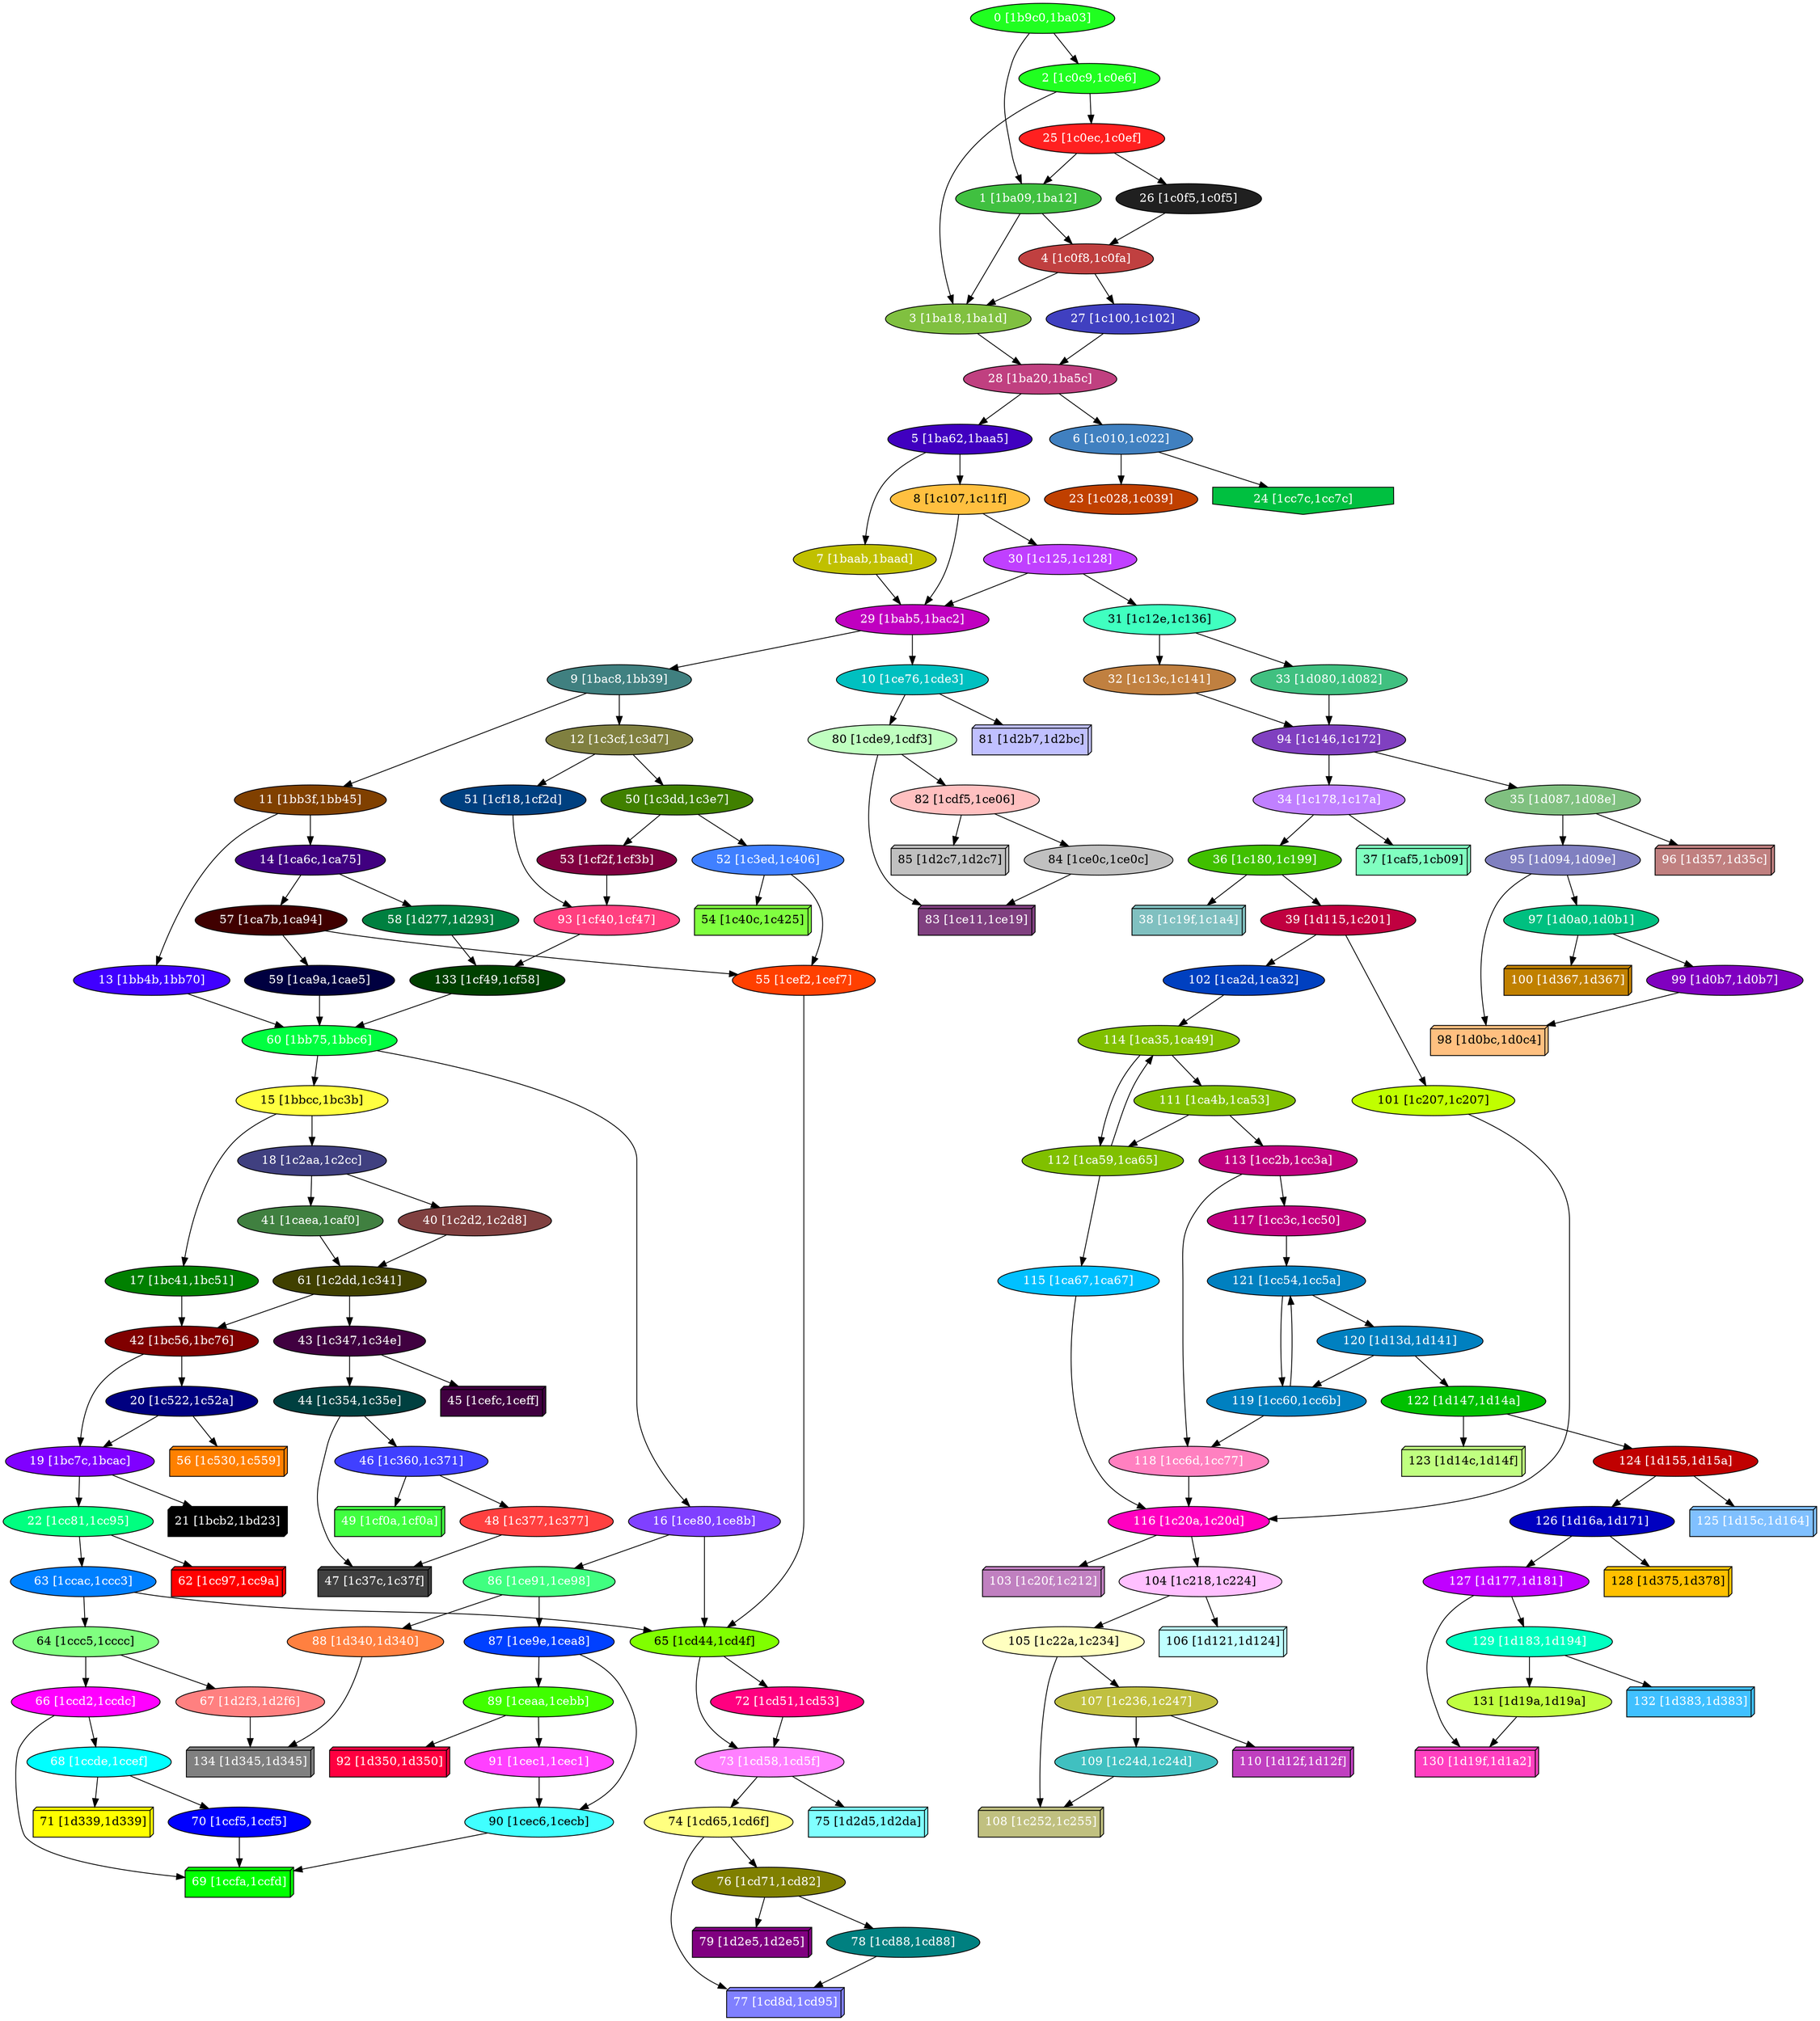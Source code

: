 diGraph libnss3{
	libnss3_0  [style=filled fillcolor="#20FF20" fontcolor="#ffffff" shape=oval label="0 [1b9c0,1ba03]"]
	libnss3_1  [style=filled fillcolor="#40C040" fontcolor="#ffffff" shape=oval label="1 [1ba09,1ba12]"]
	libnss3_2  [style=filled fillcolor="#20FF20" fontcolor="#ffffff" shape=oval label="2 [1c0c9,1c0e6]"]
	libnss3_3  [style=filled fillcolor="#80C040" fontcolor="#ffffff" shape=oval label="3 [1ba18,1ba1d]"]
	libnss3_4  [style=filled fillcolor="#C04040" fontcolor="#ffffff" shape=oval label="4 [1c0f8,1c0fa]"]
	libnss3_5  [style=filled fillcolor="#4000C0" fontcolor="#ffffff" shape=oval label="5 [1ba62,1baa5]"]
	libnss3_6  [style=filled fillcolor="#4080C0" fontcolor="#ffffff" shape=oval label="6 [1c010,1c022]"]
	libnss3_7  [style=filled fillcolor="#C0C000" fontcolor="#ffffff" shape=oval label="7 [1baab,1baad]"]
	libnss3_8  [style=filled fillcolor="#FFC040" fontcolor="#000000" shape=oval label="8 [1c107,1c11f]"]
	libnss3_9  [style=filled fillcolor="#408080" fontcolor="#ffffff" shape=oval label="9 [1bac8,1bb39]"]
	libnss3_a  [style=filled fillcolor="#00C0C0" fontcolor="#ffffff" shape=oval label="10 [1ce76,1cde3]"]
	libnss3_b  [style=filled fillcolor="#804000" fontcolor="#ffffff" shape=oval label="11 [1bb3f,1bb45]"]
	libnss3_c  [style=filled fillcolor="#808040" fontcolor="#ffffff" shape=oval label="12 [1c3cf,1c3d7]"]
	libnss3_d  [style=filled fillcolor="#4000FF" fontcolor="#ffffff" shape=oval label="13 [1bb4b,1bb70]"]
	libnss3_e  [style=filled fillcolor="#400080" fontcolor="#ffffff" shape=oval label="14 [1ca6c,1ca75]"]
	libnss3_f  [style=filled fillcolor="#FFFF40" fontcolor="#000000" shape=oval label="15 [1bbcc,1bc3b]"]
	libnss3_10  [style=filled fillcolor="#8040FF" fontcolor="#ffffff" shape=oval label="16 [1ce80,1ce8b]"]
	libnss3_11  [style=filled fillcolor="#008000" fontcolor="#ffffff" shape=oval label="17 [1bc41,1bc51]"]
	libnss3_12  [style=filled fillcolor="#404080" fontcolor="#ffffff" shape=oval label="18 [1c2aa,1c2cc]"]
	libnss3_13  [style=filled fillcolor="#8000FF" fontcolor="#ffffff" shape=oval label="19 [1bc7c,1bcac]"]
	libnss3_14  [style=filled fillcolor="#000080" fontcolor="#ffffff" shape=oval label="20 [1c522,1c52a]"]
	libnss3_15  [style=filled fillcolor="#000000" fontcolor="#ffffff" shape=box3d label="21 [1bcb2,1bd23]"]
	libnss3_16  [style=filled fillcolor="#00FF80" fontcolor="#ffffff" shape=oval label="22 [1cc81,1cc95]"]
	libnss3_17  [style=filled fillcolor="#C04000" fontcolor="#ffffff" shape=oval label="23 [1c028,1c039]"]
	libnss3_18  [style=filled fillcolor="#00C040" fontcolor="#ffffff" shape=invhouse label="24 [1cc7c,1cc7c]"]
	libnss3_19  [style=filled fillcolor="#FF2020" fontcolor="#ffffff" shape=oval label="25 [1c0ec,1c0ef]"]
	libnss3_1a  [style=filled fillcolor="#202020" fontcolor="#ffffff" shape=oval label="26 [1c0f5,1c0f5]"]
	libnss3_1b  [style=filled fillcolor="#4040C0" fontcolor="#ffffff" shape=oval label="27 [1c100,1c102]"]
	libnss3_1c  [style=filled fillcolor="#C04080" fontcolor="#ffffff" shape=oval label="28 [1ba20,1ba5c]"]
	libnss3_1d  [style=filled fillcolor="#C000C0" fontcolor="#ffffff" shape=oval label="29 [1bab5,1bac2]"]
	libnss3_1e  [style=filled fillcolor="#C040FF" fontcolor="#ffffff" shape=oval label="30 [1c125,1c128]"]
	libnss3_1f  [style=filled fillcolor="#40FFC0" fontcolor="#000000" shape=oval label="31 [1c12e,1c136]"]
	libnss3_20  [style=filled fillcolor="#C08040" fontcolor="#ffffff" shape=oval label="32 [1c13c,1c141]"]
	libnss3_21  [style=filled fillcolor="#40C080" fontcolor="#ffffff" shape=oval label="33 [1d080,1d082]"]
	libnss3_22  [style=filled fillcolor="#C080FF" fontcolor="#ffffff" shape=oval label="34 [1c178,1c17a]"]
	libnss3_23  [style=filled fillcolor="#80C080" fontcolor="#ffffff" shape=oval label="35 [1d087,1d08e]"]
	libnss3_24  [style=filled fillcolor="#40C000" fontcolor="#ffffff" shape=oval label="36 [1c180,1c199]"]
	libnss3_25  [style=filled fillcolor="#80FFC0" fontcolor="#000000" shape=box3d label="37 [1caf5,1cb09]"]
	libnss3_26  [style=filled fillcolor="#80C0C0" fontcolor="#ffffff" shape=box3d label="38 [1c19f,1c1a4]"]
	libnss3_27  [style=filled fillcolor="#C00040" fontcolor="#ffffff" shape=oval label="39 [1d115,1c201]"]
	libnss3_28  [style=filled fillcolor="#804040" fontcolor="#ffffff" shape=oval label="40 [1c2d2,1c2d8]"]
	libnss3_29  [style=filled fillcolor="#408040" fontcolor="#ffffff" shape=oval label="41 [1caea,1caf0]"]
	libnss3_2a  [style=filled fillcolor="#800000" fontcolor="#ffffff" shape=oval label="42 [1bc56,1bc76]"]
	libnss3_2b  [style=filled fillcolor="#400040" fontcolor="#ffffff" shape=oval label="43 [1c347,1c34e]"]
	libnss3_2c  [style=filled fillcolor="#004040" fontcolor="#ffffff" shape=oval label="44 [1c354,1c35e]"]
	libnss3_2d  [style=filled fillcolor="#400040" fontcolor="#ffffff" shape=box3d label="45 [1cefc,1ceff]"]
	libnss3_2e  [style=filled fillcolor="#4040FF" fontcolor="#ffffff" shape=oval label="46 [1c360,1c371]"]
	libnss3_2f  [style=filled fillcolor="#404040" fontcolor="#ffffff" shape=box3d label="47 [1c37c,1c37f]"]
	libnss3_30  [style=filled fillcolor="#FF4040" fontcolor="#ffffff" shape=oval label="48 [1c377,1c377]"]
	libnss3_31  [style=filled fillcolor="#40FF40" fontcolor="#ffffff" shape=box3d label="49 [1cf0a,1cf0a]"]
	libnss3_32  [style=filled fillcolor="#408000" fontcolor="#ffffff" shape=oval label="50 [1c3dd,1c3e7]"]
	libnss3_33  [style=filled fillcolor="#004080" fontcolor="#ffffff" shape=oval label="51 [1cf18,1cf2d]"]
	libnss3_34  [style=filled fillcolor="#4080FF" fontcolor="#ffffff" shape=oval label="52 [1c3ed,1c406]"]
	libnss3_35  [style=filled fillcolor="#800040" fontcolor="#ffffff" shape=oval label="53 [1cf2f,1cf3b]"]
	libnss3_36  [style=filled fillcolor="#80FF40" fontcolor="#000000" shape=box3d label="54 [1c40c,1c425]"]
	libnss3_37  [style=filled fillcolor="#FF4000" fontcolor="#ffffff" shape=oval label="55 [1cef2,1cef7]"]
	libnss3_38  [style=filled fillcolor="#FF8000" fontcolor="#ffffff" shape=box3d label="56 [1c530,1c559]"]
	libnss3_39  [style=filled fillcolor="#400000" fontcolor="#ffffff" shape=oval label="57 [1ca7b,1ca94]"]
	libnss3_3a  [style=filled fillcolor="#008040" fontcolor="#ffffff" shape=oval label="58 [1d277,1d293]"]
	libnss3_3b  [style=filled fillcolor="#000040" fontcolor="#ffffff" shape=oval label="59 [1ca9a,1cae5]"]
	libnss3_3c  [style=filled fillcolor="#00FF40" fontcolor="#ffffff" shape=oval label="60 [1bb75,1bbc6]"]
	libnss3_3d  [style=filled fillcolor="#404000" fontcolor="#ffffff" shape=oval label="61 [1c2dd,1c341]"]
	libnss3_3e  [style=filled fillcolor="#FF0000" fontcolor="#ffffff" shape=box3d label="62 [1cc97,1cc9a]"]
	libnss3_3f  [style=filled fillcolor="#0080FF" fontcolor="#ffffff" shape=oval label="63 [1ccac,1ccc3]"]
	libnss3_40  [style=filled fillcolor="#80FF80" fontcolor="#000000" shape=oval label="64 [1ccc5,1cccc]"]
	libnss3_41  [style=filled fillcolor="#80FF00" fontcolor="#000000" shape=oval label="65 [1cd44,1cd4f]"]
	libnss3_42  [style=filled fillcolor="#FF00FF" fontcolor="#ffffff" shape=oval label="66 [1ccd2,1ccdc]"]
	libnss3_43  [style=filled fillcolor="#FF8080" fontcolor="#ffffff" shape=oval label="67 [1d2f3,1d2f6]"]
	libnss3_44  [style=filled fillcolor="#00FFFF" fontcolor="#ffffff" shape=oval label="68 [1ccde,1ccef]"]
	libnss3_45  [style=filled fillcolor="#00FF00" fontcolor="#ffffff" shape=box3d label="69 [1ccfa,1ccfd]"]
	libnss3_46  [style=filled fillcolor="#0000FF" fontcolor="#ffffff" shape=oval label="70 [1ccf5,1ccf5]"]
	libnss3_47  [style=filled fillcolor="#FFFF00" fontcolor="#000000" shape=box3d label="71 [1d339,1d339]"]
	libnss3_48  [style=filled fillcolor="#FF0080" fontcolor="#ffffff" shape=oval label="72 [1cd51,1cd53]"]
	libnss3_49  [style=filled fillcolor="#FF80FF" fontcolor="#ffffff" shape=oval label="73 [1cd58,1cd5f]"]
	libnss3_4a  [style=filled fillcolor="#FFFF80" fontcolor="#000000" shape=oval label="74 [1cd65,1cd6f]"]
	libnss3_4b  [style=filled fillcolor="#80FFFF" fontcolor="#000000" shape=box3d label="75 [1d2d5,1d2da]"]
	libnss3_4c  [style=filled fillcolor="#808000" fontcolor="#ffffff" shape=oval label="76 [1cd71,1cd82]"]
	libnss3_4d  [style=filled fillcolor="#8080FF" fontcolor="#ffffff" shape=box3d label="77 [1cd8d,1cd95]"]
	libnss3_4e  [style=filled fillcolor="#008080" fontcolor="#ffffff" shape=oval label="78 [1cd88,1cd88]"]
	libnss3_4f  [style=filled fillcolor="#800080" fontcolor="#ffffff" shape=box3d label="79 [1d2e5,1d2e5]"]
	libnss3_50  [style=filled fillcolor="#C0FFC0" fontcolor="#000000" shape=oval label="80 [1cde9,1cdf3]"]
	libnss3_51  [style=filled fillcolor="#C0C0FF" fontcolor="#000000" shape=box3d label="81 [1d2b7,1d2bc]"]
	libnss3_52  [style=filled fillcolor="#FFC0C0" fontcolor="#000000" shape=oval label="82 [1cdf5,1ce06]"]
	libnss3_53  [style=filled fillcolor="#804080" fontcolor="#ffffff" shape=box3d label="83 [1ce11,1ce19]"]
	libnss3_54  [style=filled fillcolor="#C0C0C0" fontcolor="#000000" shape=oval label="84 [1ce0c,1ce0c]"]
	libnss3_55  [style=filled fillcolor="#C0C0C0" fontcolor="#000000" shape=box3d label="85 [1d2c7,1d2c7]"]
	libnss3_56  [style=filled fillcolor="#40FF80" fontcolor="#ffffff" shape=oval label="86 [1ce91,1ce98]"]
	libnss3_57  [style=filled fillcolor="#0040FF" fontcolor="#ffffff" shape=oval label="87 [1ce9e,1cea8]"]
	libnss3_58  [style=filled fillcolor="#FF8040" fontcolor="#ffffff" shape=oval label="88 [1d340,1d340]"]
	libnss3_59  [style=filled fillcolor="#40FF00" fontcolor="#ffffff" shape=oval label="89 [1ceaa,1cebb]"]
	libnss3_5a  [style=filled fillcolor="#40FFFF" fontcolor="#000000" shape=oval label="90 [1cec6,1cecb]"]
	libnss3_5b  [style=filled fillcolor="#FF40FF" fontcolor="#ffffff" shape=oval label="91 [1cec1,1cec1]"]
	libnss3_5c  [style=filled fillcolor="#FF0040" fontcolor="#ffffff" shape=box3d label="92 [1d350,1d350]"]
	libnss3_5d  [style=filled fillcolor="#FF4080" fontcolor="#ffffff" shape=oval label="93 [1cf40,1cf47]"]
	libnss3_5e  [style=filled fillcolor="#8040C0" fontcolor="#ffffff" shape=oval label="94 [1c146,1c172]"]
	libnss3_5f  [style=filled fillcolor="#8080C0" fontcolor="#ffffff" shape=oval label="95 [1d094,1d09e]"]
	libnss3_60  [style=filled fillcolor="#C08080" fontcolor="#ffffff" shape=box3d label="96 [1d357,1d35c]"]
	libnss3_61  [style=filled fillcolor="#00C080" fontcolor="#ffffff" shape=oval label="97 [1d0a0,1d0b1]"]
	libnss3_62  [style=filled fillcolor="#FFC080" fontcolor="#000000" shape=box3d label="98 [1d0bc,1d0c4]"]
	libnss3_63  [style=filled fillcolor="#8000C0" fontcolor="#ffffff" shape=oval label="99 [1d0b7,1d0b7]"]
	libnss3_64  [style=filled fillcolor="#C08000" fontcolor="#ffffff" shape=box3d label="100 [1d367,1d367]"]
	libnss3_65  [style=filled fillcolor="#C0FF00" fontcolor="#000000" shape=oval label="101 [1c207,1c207]"]
	libnss3_66  [style=filled fillcolor="#0040C0" fontcolor="#ffffff" shape=oval label="102 [1ca2d,1ca32]"]
	libnss3_67  [style=filled fillcolor="#C080C0" fontcolor="#ffffff" shape=box3d label="103 [1c20f,1c212]"]
	libnss3_68  [style=filled fillcolor="#FFC0FF" fontcolor="#000000" shape=oval label="104 [1c218,1c224]"]
	libnss3_69  [style=filled fillcolor="#FFFFC0" fontcolor="#000000" shape=oval label="105 [1c22a,1c234]"]
	libnss3_6a  [style=filled fillcolor="#C0FFFF" fontcolor="#000000" shape=box3d label="106 [1d121,1d124]"]
	libnss3_6b  [style=filled fillcolor="#C0C040" fontcolor="#ffffff" shape=oval label="107 [1c236,1c247]"]
	libnss3_6c  [style=filled fillcolor="#C0C080" fontcolor="#ffffff" shape=box3d label="108 [1c252,1c255]"]
	libnss3_6d  [style=filled fillcolor="#40C0C0" fontcolor="#ffffff" shape=oval label="109 [1c24d,1c24d]"]
	libnss3_6e  [style=filled fillcolor="#C040C0" fontcolor="#ffffff" shape=box3d label="110 [1d12f,1d12f]"]
	libnss3_6f  [style=filled fillcolor="#80C000" fontcolor="#ffffff" shape=oval label="111 [1ca4b,1ca53]"]
	libnss3_70  [style=filled fillcolor="#80C000" fontcolor="#ffffff" shape=oval label="112 [1ca59,1ca65]"]
	libnss3_71  [style=filled fillcolor="#C00080" fontcolor="#ffffff" shape=oval label="113 [1cc2b,1cc3a]"]
	libnss3_72  [style=filled fillcolor="#80C000" fontcolor="#ffffff" shape=oval label="114 [1ca35,1ca49]"]
	libnss3_73  [style=filled fillcolor="#00C0FF" fontcolor="#ffffff" shape=oval label="115 [1ca67,1ca67]"]
	libnss3_74  [style=filled fillcolor="#FF00C0" fontcolor="#ffffff" shape=oval label="116 [1c20a,1c20d]"]
	libnss3_75  [style=filled fillcolor="#C00080" fontcolor="#ffffff" shape=oval label="117 [1cc3c,1cc50]"]
	libnss3_76  [style=filled fillcolor="#FF80C0" fontcolor="#ffffff" shape=oval label="118 [1cc6d,1cc77]"]
	libnss3_77  [style=filled fillcolor="#0080C0" fontcolor="#ffffff" shape=oval label="119 [1cc60,1cc6b]"]
	libnss3_78  [style=filled fillcolor="#0080C0" fontcolor="#ffffff" shape=oval label="120 [1d13d,1d141]"]
	libnss3_79  [style=filled fillcolor="#0080C0" fontcolor="#ffffff" shape=oval label="121 [1cc54,1cc5a]"]
	libnss3_7a  [style=filled fillcolor="#00C000" fontcolor="#ffffff" shape=oval label="122 [1d147,1d14a]"]
	libnss3_7b  [style=filled fillcolor="#C0FF80" fontcolor="#000000" shape=box3d label="123 [1d14c,1d14f]"]
	libnss3_7c  [style=filled fillcolor="#C00000" fontcolor="#ffffff" shape=oval label="124 [1d155,1d15a]"]
	libnss3_7d  [style=filled fillcolor="#80C0FF" fontcolor="#ffffff" shape=box3d label="125 [1d15c,1d164]"]
	libnss3_7e  [style=filled fillcolor="#0000C0" fontcolor="#ffffff" shape=oval label="126 [1d16a,1d171]"]
	libnss3_7f  [style=filled fillcolor="#C000FF" fontcolor="#ffffff" shape=oval label="127 [1d177,1d181]"]
	libnss3_80  [style=filled fillcolor="#FFC000" fontcolor="#000000" shape=box3d label="128 [1d375,1d378]"]
	libnss3_81  [style=filled fillcolor="#00FFC0" fontcolor="#ffffff" shape=oval label="129 [1d183,1d194]"]
	libnss3_82  [style=filled fillcolor="#FF40C0" fontcolor="#ffffff" shape=box3d label="130 [1d19f,1d1a2]"]
	libnss3_83  [style=filled fillcolor="#C0FF40" fontcolor="#000000" shape=oval label="131 [1d19a,1d19a]"]
	libnss3_84  [style=filled fillcolor="#40C0FF" fontcolor="#ffffff" shape=box3d label="132 [1d383,1d383]"]
	libnss3_85  [style=filled fillcolor="#004000" fontcolor="#ffffff" shape=oval label="133 [1cf49,1cf58]"]
	libnss3_86  [style=filled fillcolor="#808080" fontcolor="#ffffff" shape=box3d label="134 [1d345,1d345]"]

	libnss3_0 -> libnss3_1
	libnss3_0 -> libnss3_2
	libnss3_1 -> libnss3_3
	libnss3_1 -> libnss3_4
	libnss3_2 -> libnss3_3
	libnss3_2 -> libnss3_19
	libnss3_3 -> libnss3_1c
	libnss3_4 -> libnss3_3
	libnss3_4 -> libnss3_1b
	libnss3_5 -> libnss3_7
	libnss3_5 -> libnss3_8
	libnss3_6 -> libnss3_17
	libnss3_6 -> libnss3_18
	libnss3_7 -> libnss3_1d
	libnss3_8 -> libnss3_1d
	libnss3_8 -> libnss3_1e
	libnss3_9 -> libnss3_b
	libnss3_9 -> libnss3_c
	libnss3_a -> libnss3_50
	libnss3_a -> libnss3_51
	libnss3_b -> libnss3_d
	libnss3_b -> libnss3_e
	libnss3_c -> libnss3_32
	libnss3_c -> libnss3_33
	libnss3_d -> libnss3_3c
	libnss3_e -> libnss3_39
	libnss3_e -> libnss3_3a
	libnss3_f -> libnss3_11
	libnss3_f -> libnss3_12
	libnss3_10 -> libnss3_41
	libnss3_10 -> libnss3_56
	libnss3_11 -> libnss3_2a
	libnss3_12 -> libnss3_28
	libnss3_12 -> libnss3_29
	libnss3_13 -> libnss3_15
	libnss3_13 -> libnss3_16
	libnss3_14 -> libnss3_13
	libnss3_14 -> libnss3_38
	libnss3_16 -> libnss3_3e
	libnss3_16 -> libnss3_3f
	libnss3_19 -> libnss3_1
	libnss3_19 -> libnss3_1a
	libnss3_1a -> libnss3_4
	libnss3_1b -> libnss3_1c
	libnss3_1c -> libnss3_5
	libnss3_1c -> libnss3_6
	libnss3_1d -> libnss3_9
	libnss3_1d -> libnss3_a
	libnss3_1e -> libnss3_1d
	libnss3_1e -> libnss3_1f
	libnss3_1f -> libnss3_20
	libnss3_1f -> libnss3_21
	libnss3_20 -> libnss3_5e
	libnss3_21 -> libnss3_5e
	libnss3_22 -> libnss3_24
	libnss3_22 -> libnss3_25
	libnss3_23 -> libnss3_5f
	libnss3_23 -> libnss3_60
	libnss3_24 -> libnss3_26
	libnss3_24 -> libnss3_27
	libnss3_27 -> libnss3_65
	libnss3_27 -> libnss3_66
	libnss3_28 -> libnss3_3d
	libnss3_29 -> libnss3_3d
	libnss3_2a -> libnss3_13
	libnss3_2a -> libnss3_14
	libnss3_2b -> libnss3_2c
	libnss3_2b -> libnss3_2d
	libnss3_2c -> libnss3_2e
	libnss3_2c -> libnss3_2f
	libnss3_2e -> libnss3_30
	libnss3_2e -> libnss3_31
	libnss3_30 -> libnss3_2f
	libnss3_32 -> libnss3_34
	libnss3_32 -> libnss3_35
	libnss3_33 -> libnss3_5d
	libnss3_34 -> libnss3_36
	libnss3_34 -> libnss3_37
	libnss3_35 -> libnss3_5d
	libnss3_37 -> libnss3_41
	libnss3_39 -> libnss3_37
	libnss3_39 -> libnss3_3b
	libnss3_3a -> libnss3_85
	libnss3_3b -> libnss3_3c
	libnss3_3c -> libnss3_f
	libnss3_3c -> libnss3_10
	libnss3_3d -> libnss3_2a
	libnss3_3d -> libnss3_2b
	libnss3_3f -> libnss3_40
	libnss3_3f -> libnss3_41
	libnss3_40 -> libnss3_42
	libnss3_40 -> libnss3_43
	libnss3_41 -> libnss3_48
	libnss3_41 -> libnss3_49
	libnss3_42 -> libnss3_44
	libnss3_42 -> libnss3_45
	libnss3_43 -> libnss3_86
	libnss3_44 -> libnss3_46
	libnss3_44 -> libnss3_47
	libnss3_46 -> libnss3_45
	libnss3_48 -> libnss3_49
	libnss3_49 -> libnss3_4a
	libnss3_49 -> libnss3_4b
	libnss3_4a -> libnss3_4c
	libnss3_4a -> libnss3_4d
	libnss3_4c -> libnss3_4e
	libnss3_4c -> libnss3_4f
	libnss3_4e -> libnss3_4d
	libnss3_50 -> libnss3_52
	libnss3_50 -> libnss3_53
	libnss3_52 -> libnss3_54
	libnss3_52 -> libnss3_55
	libnss3_54 -> libnss3_53
	libnss3_56 -> libnss3_57
	libnss3_56 -> libnss3_58
	libnss3_57 -> libnss3_59
	libnss3_57 -> libnss3_5a
	libnss3_58 -> libnss3_86
	libnss3_59 -> libnss3_5b
	libnss3_59 -> libnss3_5c
	libnss3_5a -> libnss3_45
	libnss3_5b -> libnss3_5a
	libnss3_5d -> libnss3_85
	libnss3_5e -> libnss3_22
	libnss3_5e -> libnss3_23
	libnss3_5f -> libnss3_61
	libnss3_5f -> libnss3_62
	libnss3_61 -> libnss3_63
	libnss3_61 -> libnss3_64
	libnss3_63 -> libnss3_62
	libnss3_65 -> libnss3_74
	libnss3_66 -> libnss3_72
	libnss3_68 -> libnss3_69
	libnss3_68 -> libnss3_6a
	libnss3_69 -> libnss3_6b
	libnss3_69 -> libnss3_6c
	libnss3_6b -> libnss3_6d
	libnss3_6b -> libnss3_6e
	libnss3_6d -> libnss3_6c
	libnss3_6f -> libnss3_70
	libnss3_6f -> libnss3_71
	libnss3_70 -> libnss3_72
	libnss3_70 -> libnss3_73
	libnss3_71 -> libnss3_75
	libnss3_71 -> libnss3_76
	libnss3_72 -> libnss3_6f
	libnss3_72 -> libnss3_70
	libnss3_73 -> libnss3_74
	libnss3_74 -> libnss3_67
	libnss3_74 -> libnss3_68
	libnss3_75 -> libnss3_79
	libnss3_76 -> libnss3_74
	libnss3_77 -> libnss3_76
	libnss3_77 -> libnss3_79
	libnss3_78 -> libnss3_77
	libnss3_78 -> libnss3_7a
	libnss3_79 -> libnss3_77
	libnss3_79 -> libnss3_78
	libnss3_7a -> libnss3_7b
	libnss3_7a -> libnss3_7c
	libnss3_7c -> libnss3_7d
	libnss3_7c -> libnss3_7e
	libnss3_7e -> libnss3_7f
	libnss3_7e -> libnss3_80
	libnss3_7f -> libnss3_81
	libnss3_7f -> libnss3_82
	libnss3_81 -> libnss3_83
	libnss3_81 -> libnss3_84
	libnss3_83 -> libnss3_82
	libnss3_85 -> libnss3_3c
}
